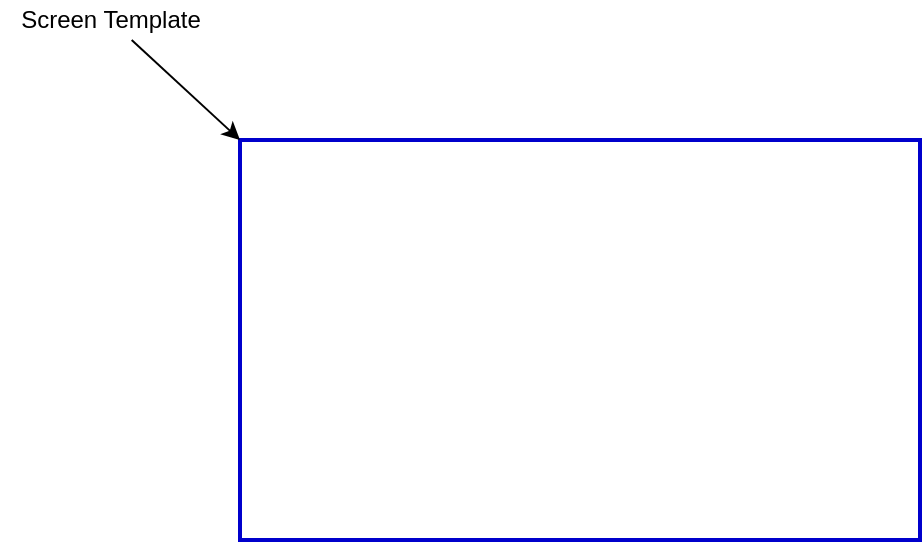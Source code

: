 <mxfile>
    <diagram id="zztRJPk7_tzkzF3T8cbY" name="Page-1">
        <mxGraphModel dx="1108" dy="399" grid="1" gridSize="10" guides="1" tooltips="1" connect="1" arrows="1" fold="1" page="0" pageScale="1" pageWidth="827" pageHeight="1169" math="0" shadow="0">
            <root>
                <mxCell id="0"/>
                <mxCell id="1" parent="0"/>
                <mxCell id="2" value="" style="whiteSpace=wrap;html=1;strokeColor=#0000CC;strokeWidth=2;" vertex="1" parent="1">
                    <mxGeometry y="80" width="340" height="200" as="geometry"/>
                </mxCell>
                <mxCell id="4" style="edgeStyle=none;html=1;entryX=0;entryY=0;entryDx=0;entryDy=0;" edge="1" parent="1" source="3" target="2">
                    <mxGeometry relative="1" as="geometry"/>
                </mxCell>
                <mxCell id="3" value="Screen Template" style="text;html=1;align=center;verticalAlign=middle;resizable=0;points=[];autosize=1;strokeColor=none;fillColor=none;" vertex="1" parent="1">
                    <mxGeometry x="-120" y="10" width="110" height="20" as="geometry"/>
                </mxCell>
            </root>
        </mxGraphModel>
    </diagram>
</mxfile>
